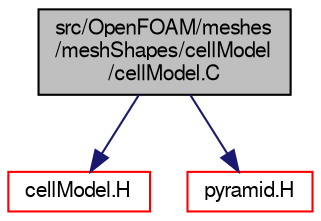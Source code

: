 digraph "src/OpenFOAM/meshes/meshShapes/cellModel/cellModel.C"
{
  bgcolor="transparent";
  edge [fontname="FreeSans",fontsize="10",labelfontname="FreeSans",labelfontsize="10"];
  node [fontname="FreeSans",fontsize="10",shape=record];
  Node0 [label="src/OpenFOAM/meshes\l/meshShapes/cellModel\l/cellModel.C",height=0.2,width=0.4,color="black", fillcolor="grey75", style="filled", fontcolor="black"];
  Node0 -> Node1 [color="midnightblue",fontsize="10",style="solid",fontname="FreeSans"];
  Node1 [label="cellModel.H",height=0.2,width=0.4,color="red",URL="$a11255.html"];
  Node0 -> Node147 [color="midnightblue",fontsize="10",style="solid",fontname="FreeSans"];
  Node147 [label="pyramid.H",height=0.2,width=0.4,color="red",URL="$a12080.html"];
}
